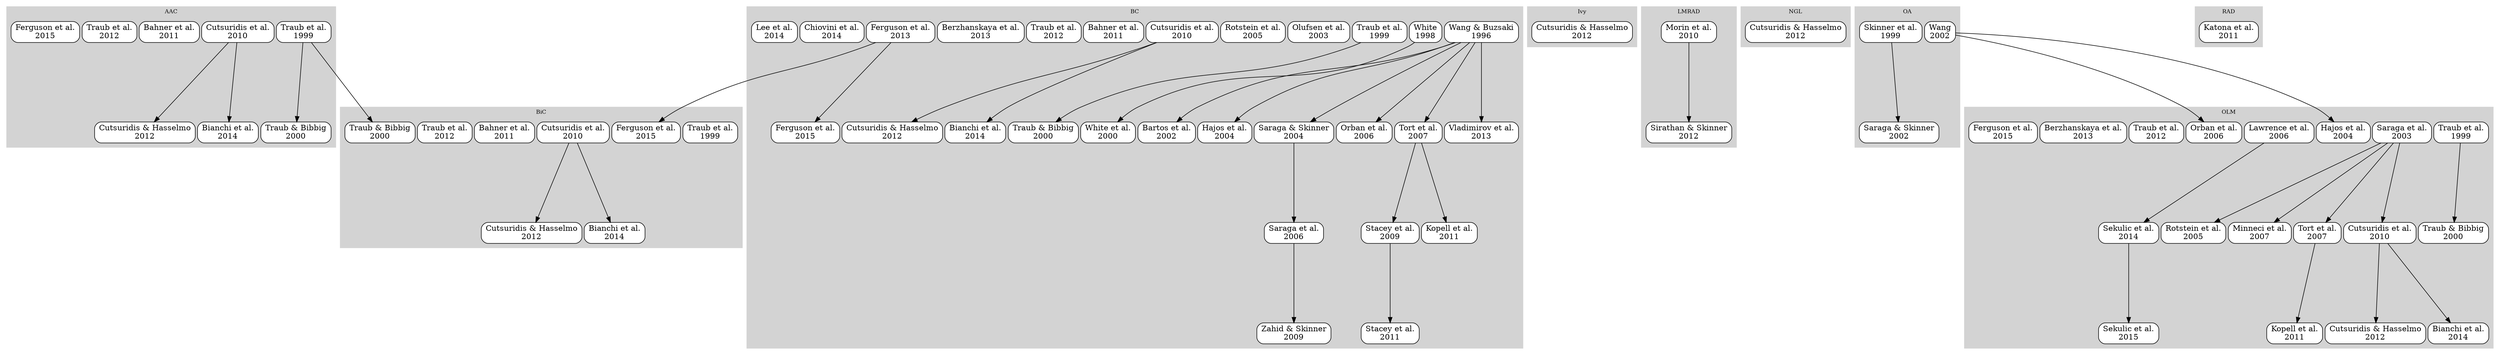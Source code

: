 # GraphViz compliant export of CA1Models.csv

digraph CA1Models_csv {
  fontsize=10;
  ranksep=2;
  nodesep=0.06;

  subgraph cluster_AAC {
    style=filled;
    color=lightgrey;
    node [shape="rect",style="rounded,filled",color="black",fillcolor="white",label="Traub et al.\n1999"]; n04;
    node [shape="rect",style="rounded,filled",color="black",fillcolor="white",label="Traub & Bibbig\n2000"]; n09;
    n04 -> n09 [len=1.0, arrowhead=normal]
    node [shape="rect",style="rounded,filled",color="black",fillcolor="white",label="Cutsuridis et al.\n2010"]; n27;
    node [shape="rect",style="rounded,filled",color="black",fillcolor="white",label="Bahner et al.\n2011"]; n31;
    node [shape="rect",style="rounded,filled",color="black",fillcolor="white",label="Cutsuridis & Hasselmo\n2012"]; n41;
    n27 -> n41 [len=1.0, arrowhead=normal]
    node [shape="rect",style="rounded,filled",color="black",fillcolor="white",label="Traub et al.\n2012"]; n48;
    node [shape="rect",style="rounded,filled",color="black",fillcolor="white",label="Bianchi et al.\n2014"]; n58;
    n27 -> n58 [len=1.0, arrowhead=normal]
    node [shape="rect",style="rounded,filled",color="black",fillcolor="white",label="Ferguson et al.\n2015"]; n65;
    label="AAC";
  }

  subgraph cluster_BC {
    style=filled;
    color=lightgrey;
    node [shape="rect",style="rounded,filled",color="black",fillcolor="white",label="Wang & Buzsaki\n1996"]; i01;
    node [shape="rect",style="rounded,filled",color="black",fillcolor="white",label="White\n1998"]; i02;
    node [shape="rect",style="rounded,filled",color="black",fillcolor="white",label="Traub et al.\n1999"]; n02;
    node [shape="rect",style="rounded,filled",color="black",fillcolor="white",label="Traub & Bibbig\n2000"]; n07;
    n02 -> n07 [len=1.0, arrowhead=normal]
    node [shape="rect",style="rounded,filled",color="black",fillcolor="white",label="White et al.\n2000"]; i04;
    i02 -> i04 [len=1.0, arrowhead=normal]
    node [shape="rect",style="rounded,filled",color="black",fillcolor="white",label="Bartos et al.\n2002"]; i05;
    i01 -> i05 [len=1.0, arrowhead=normal]
    node [shape="rect",style="rounded,filled",color="black",fillcolor="white",label="Olufsen et al.\n2003"]; n12;
    node [shape="rect",style="rounded,filled",color="black",fillcolor="white",label="Hajos et al.\n2004"]; n14;
    i01 -> n14 [len=1.0, arrowhead=normal]
    node [shape="rect",style="rounded,filled",color="black",fillcolor="white",label="Saraga & Skinner\n2004"]; i09;
    i01 -> i09 [len=1.0, arrowhead=normal]
    node [shape="rect",style="rounded,filled",color="black",fillcolor="white",label="Rotstein et al.\n2005"]; i10;
    node [shape="rect",style="rounded,filled",color="black",fillcolor="white",label="Orban et al.\n2006"]; n17;
    i01 -> n17 [len=1.0, arrowhead=normal]
    node [shape="rect",style="rounded,filled",color="black",fillcolor="white",label="Saraga et al.\n2006"]; i13;
    i09 -> i13 [len=1.0, arrowhead=normal]
    node [shape="rect",style="rounded,filled",color="black",fillcolor="white",label="Tort et al.\n2007"]; n20;
    i01 -> n20 [len=1.0, arrowhead=normal]
    node [shape="rect",style="rounded,filled",color="black",fillcolor="white",label="Stacey et al.\n2009"]; n23;
    n20 -> n23 [len=1.0, arrowhead=normal]
    node [shape="rect",style="rounded,filled",color="black",fillcolor="white",label="Zahid & Skinner\n2009"]; i15;
    i13 -> i15 [len=1.0, arrowhead=normal]
    node [shape="rect",style="rounded,filled",color="black",fillcolor="white",label="Cutsuridis et al.\n2010"]; n25;
    node [shape="rect",style="rounded,filled",color="black",fillcolor="white",label="Bahner et al.\n2011"]; n30;
    node [shape="rect",style="rounded,filled",color="black",fillcolor="white",label="Kopell et al.\n2011"]; n34;
    n20 -> n34 [len=1.0, arrowhead=normal]
    node [shape="rect",style="rounded,filled",color="black",fillcolor="white",label="Stacey et al.\n2011"]; n37;
    n23 -> n37 [len=1.0, arrowhead=normal]
    node [shape="rect",style="rounded,filled",color="black",fillcolor="white",label="Cutsuridis & Hasselmo\n2012"]; n39;
    n25 -> n39 [len=1.0, arrowhead=normal]
    node [shape="rect",style="rounded,filled",color="black",fillcolor="white",label="Traub et al.\n2012"]; n46;
    node [shape="rect",style="rounded,filled",color="black",fillcolor="white",label="Berzhanskaya et al.\n2013"]; n51;
    node [shape="rect",style="rounded,filled",color="black",fillcolor="white",label="Ferguson et al.\n2013"]; i19;
    node [shape="rect",style="rounded,filled",color="black",fillcolor="white",label="Vladimirov et al.\n2013"]; n54;
    i01 -> n54 [len=1.0, arrowhead=normal]
    node [shape="rect",style="rounded,filled",color="black",fillcolor="white",label="Bianchi et al.\n2014"]; n56;
    n25 -> n56 [len=1.0, arrowhead=normal]
    node [shape="rect",style="rounded,filled",color="black",fillcolor="white",label="Chiovini et al.\n2014"]; i20;
    node [shape="rect",style="rounded,filled",color="black",fillcolor="white",label="Lee et al.\n2014"]; n61;
    node [shape="rect",style="rounded,filled",color="black",fillcolor="white",label="Ferguson et al.\n2015"]; n63;
    i19 -> n63 [len=1.0, arrowhead=normal]
    label="BC";
  }

  subgraph cluster_BiC {
    style=filled;
    color=lightgrey;
    node [shape="rect",style="rounded,filled",color="black",fillcolor="white",label="Traub et al.\n1999"]; n05;
    node [shape="rect",style="rounded,filled",color="black",fillcolor="white",label="Traub & Bibbig\n2000"]; n10;
    n04 -> n10 [len=1.0, arrowhead=normal]
    node [shape="rect",style="rounded,filled",color="black",fillcolor="white",label="Cutsuridis et al.\n2010"]; n28;
    node [shape="rect",style="rounded,filled",color="black",fillcolor="white",label="Bahner et al.\n2011"]; n32;
    node [shape="rect",style="rounded,filled",color="black",fillcolor="white",label="Cutsuridis & Hasselmo\n2012"]; n42;
    n28 -> n42 [len=1.0, arrowhead=normal]
    node [shape="rect",style="rounded,filled",color="black",fillcolor="white",label="Traub et al.\n2012"]; n49;
    node [shape="rect",style="rounded,filled",color="black",fillcolor="white",label="Bianchi et al.\n2014"]; n59;
    n28 -> n59 [len=1.0, arrowhead=normal]
    node [shape="rect",style="rounded,filled",color="black",fillcolor="white",label="Ferguson et al.\n2015"]; n66;
    i19 -> n66 [len=1.0, arrowhead=normal]
    label="BiC";
  }

  subgraph cluster_Ivy {
    style=filled;
    color=lightgrey;
    node [shape="rect",style="rounded,filled",color="black",fillcolor="white",label="Cutsuridis & Hasselmo\n2012"]; n43;
    label="Ivy";
  }

  subgraph cluster_LMRAD {
    style=filled;
    color=lightgrey;
    node [shape="rect",style="rounded,filled",color="black",fillcolor="white",label="Morin et al.\n2010"]; i16;
    node [shape="rect",style="rounded,filled",color="black",fillcolor="white",label="Sirathan & Skinner\n2012"]; i18;
    i16 -> i18 [len=1.0, arrowhead=normal]
    label="LMRAD";
  }

  subgraph cluster_NGL {
    style=filled;
    color=lightgrey;
    node [shape="rect",style="rounded,filled",color="black",fillcolor="white",label="Cutsuridis & Hasselmo\n2012"]; n44;
    label="NGL";
  }

  subgraph cluster_OA {
    style=filled;
    color=lightgrey;
    node [shape="rect",style="rounded,filled",color="black",fillcolor="white",label="Skinner et al.\n1999"]; i03;
    node [shape="rect",style="rounded,filled",color="black",fillcolor="white",label="Saraga & Skinner\n2002"]; i06;
    i03 -> i06 [len=1.0, arrowhead=normal]
    node [shape="rect",style="rounded,filled",color="black",fillcolor="white",label="Wang\n2002"]; i07;
    label="OA";
  }

  subgraph cluster_OLM {
    style=filled;
    color=lightgrey;
    node [shape="rect",style="rounded,filled",color="black",fillcolor="white",label="Traub et al.\n1999"]; n03;
    node [shape="rect",style="rounded,filled",color="black",fillcolor="white",label="Traub & Bibbig\n2000"]; n08;
    n03 -> n08 [len=1.0, arrowhead=normal]
    node [shape="rect",style="rounded,filled",color="black",fillcolor="white",label="Saraga et al.\n2003"]; i08;
    node [shape="rect",style="rounded,filled",color="black",fillcolor="white",label="Hajos et al.\n2004"]; n15;
    i07 -> n15 [len=1.0, arrowhead=normal]
    node [shape="rect",style="rounded,filled",color="black",fillcolor="white",label="Rotstein et al.\n2005"]; i11;
    i08 -> i11 [len=1.0, arrowhead=normal]
    node [shape="rect",style="rounded,filled",color="black",fillcolor="white",label="Lawrence et al.\n2006"]; i12;
    node [shape="rect",style="rounded,filled",color="black",fillcolor="white",label="Orban et al.\n2006"]; n18;
    i07 -> n18 [len=1.0, arrowhead=normal]
    node [shape="rect",style="rounded,filled",color="black",fillcolor="white",label="Minneci et al.\n2007"]; i14;
    i08 -> i14 [len=1.0, arrowhead=normal]
    node [shape="rect",style="rounded,filled",color="black",fillcolor="white",label="Tort et al.\n2007"]; n21;
    i08 -> n21 [len=1.0, arrowhead=normal]
    node [shape="rect",style="rounded,filled",color="black",fillcolor="white",label="Cutsuridis et al.\n2010"]; n26;
    i08 -> n26 [len=1.0, arrowhead=normal]
    node [shape="rect",style="rounded,filled",color="black",fillcolor="white",label="Kopell et al.\n2011"]; n35;
    n21 -> n35 [len=1.0, arrowhead=normal]
    node [shape="rect",style="rounded,filled",color="black",fillcolor="white",label="Cutsuridis & Hasselmo\n2012"]; n40;
    n26 -> n40 [len=1.0, arrowhead=normal]
    node [shape="rect",style="rounded,filled",color="black",fillcolor="white",label="Traub et al.\n2012"]; n47;
    node [shape="rect",style="rounded,filled",color="black",fillcolor="white",label="Berzhanskaya et al.\n2013"]; n52;
    node [shape="rect",style="rounded,filled",color="black",fillcolor="white",label="Bianchi et al.\n2014"]; n57;
    n26 -> n57 [len=1.0, arrowhead=normal]
    node [shape="rect",style="rounded,filled",color="black",fillcolor="white",label="Sekulic et al.\n2014"]; i21;
    i12 -> i21 [len=1.0, arrowhead=normal]
    node [shape="rect",style="rounded,filled",color="black",fillcolor="white",label="Ferguson et al.\n2015"]; n64;
    node [shape="rect",style="rounded,filled",color="black",fillcolor="white",label="Sekulic et al.\n2015"]; i22;
    i21 -> i22 [len=1.0, arrowhead=normal]
    label="OLM";
  }

  subgraph cluster_RAD {
    style=filled;
    color=lightgrey;
    node [shape="rect",style="rounded,filled",color="black",fillcolor="white",label="Katona et al.\n2011"]; i17;
    label="RAD";
  }


}